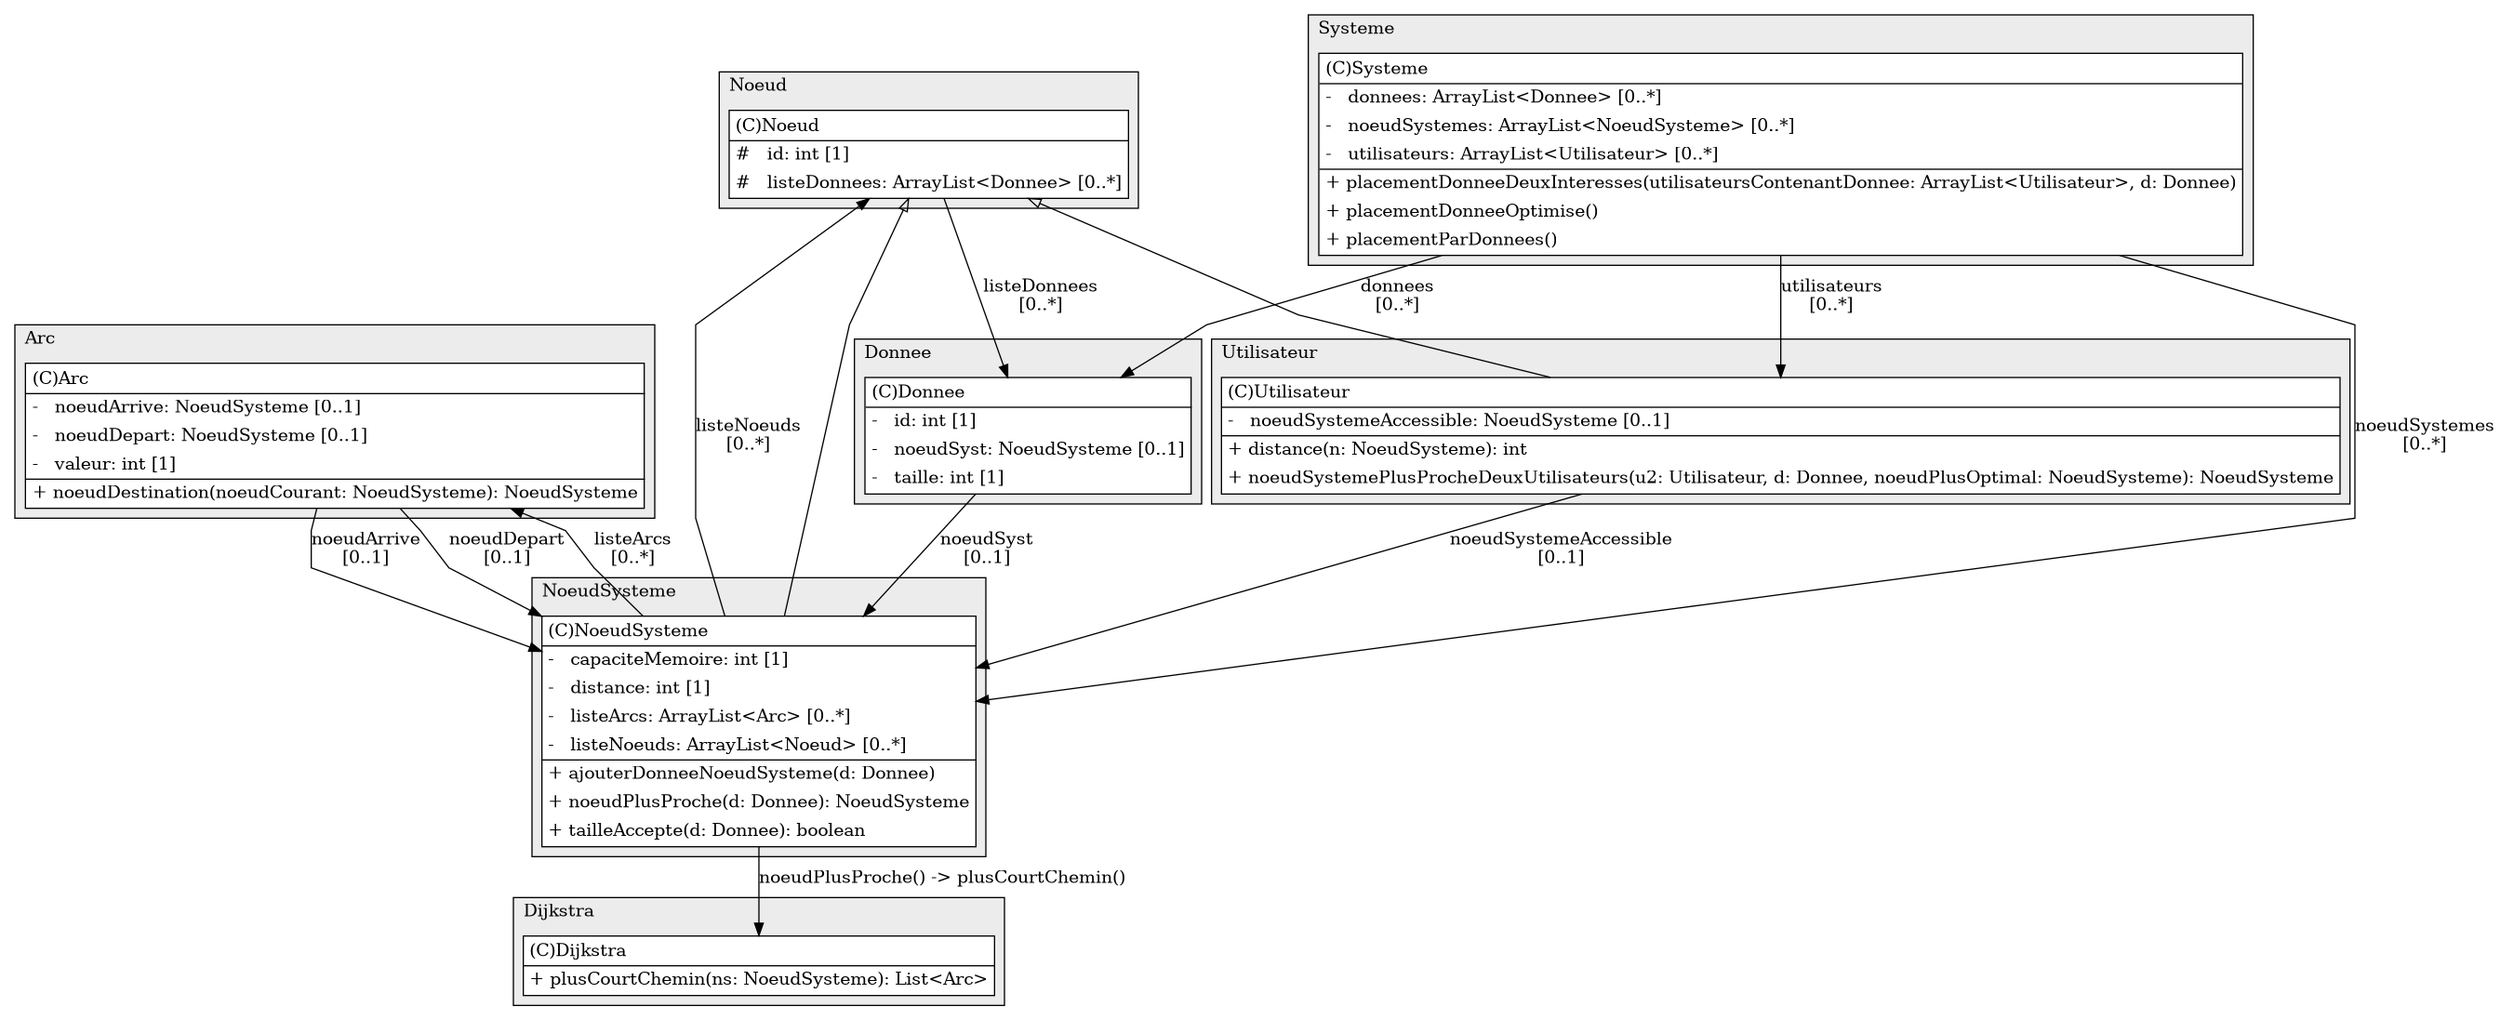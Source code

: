 @startuml

/' diagram meta data start
config=StructureConfiguration;
{
  "projectClassification": {
    "searchMode": "OpenProject", // OpenProject, AllProjects
    "includedProjects": "",
    "pathEndKeywords": "*.impl",
    "isClientPath": "",
    "isClientName": "",
    "isTestPath": "",
    "isTestName": "",
    "isMappingPath": "",
    "isMappingName": "",
    "isDataAccessPath": "",
    "isDataAccessName": "",
    "isDataStructurePath": "",
    "isDataStructureName": "",
    "isInterfaceStructuresPath": "",
    "isInterfaceStructuresName": "",
    "isEntryPointPath": "",
    "isEntryPointName": "",
    "treatFinalFieldsAsMandatory": false
  },
  "graphRestriction": {
    "classPackageExcludeFilter": "",
    "classPackageIncludeFilter": "",
    "classNameExcludeFilter": "",
    "classNameIncludeFilter": "",
    "methodNameExcludeFilter": "",
    "methodNameIncludeFilter": "",
    "removeByInheritance": "", // inheritance/annotation based filtering is done in a second step
    "removeByAnnotation": "",
    "removeByClassPackage": "", // cleanup the graph after inheritance/annotation based filtering is done
    "removeByClassName": "",
    "cutMappings": false,
    "cutEnum": true,
    "cutTests": true,
    "cutClient": true,
    "cutDataAccess": false,
    "cutInterfaceStructures": false,
    "cutDataStructures": false,
    "cutGetterAndSetter": true,
    "cutConstructors": true
  },
  "graphTraversal": {
    "forwardDepth": 6,
    "backwardDepth": 6,
    "classPackageExcludeFilter": "",
    "classPackageIncludeFilter": "",
    "classNameExcludeFilter": "",
    "classNameIncludeFilter": "",
    "methodNameExcludeFilter": "",
    "methodNameIncludeFilter": "",
    "hideMappings": false,
    "hideDataStructures": false,
    "hidePrivateMethods": true,
    "hideInterfaceCalls": true, // indirection: implementation -> interface (is hidden) -> implementation
    "onlyShowApplicationEntryPoints": false, // root node is included
    "useMethodCallsForStructureDiagram": "ForwardOnly" // ForwardOnly, BothDirections, No
  },
  "details": {
    "aggregation": "GroupByClass", // ByClass, GroupByClass, None
    "showClassGenericTypes": true,
    "showMethods": true,
    "showMethodParameterNames": true,
    "showMethodParameterTypes": true,
    "showMethodReturnType": true,
    "showPackageLevels": 2,
    "showDetailedClassStructure": true
  },
  "rootClass": "Systeme",
  "extensionCallbackMethod": "" // qualified.class.name#methodName - signature: public static String method(String)
}
diagram meta data end '/



digraph g {
    rankdir="TB"
    splines=polyline
    

'nodes 
subgraph cluster_1082121059 { 
   	label=Utilisateur
	labeljust=l
	fillcolor="#ececec"
	style=filled
   
   Utilisateur1082121059[
	label=<<TABLE BORDER="1" CELLBORDER="0" CELLPADDING="4" CELLSPACING="0">
<TR><TD ALIGN="LEFT" >(C)Utilisateur</TD></TR>
<HR/>
<TR><TD ALIGN="LEFT" >-   noeudSystemeAccessible: NoeudSysteme [0..1]</TD></TR>
<HR/>
<TR><TD ALIGN="LEFT" >+ distance(n: NoeudSysteme): int</TD></TR>
<TR><TD ALIGN="LEFT" >+ noeudSystemePlusProcheDeuxUtilisateurs(u2: Utilisateur, d: Donnee, noeudPlusOptimal: NoeudSysteme): NoeudSysteme</TD></TR>
</TABLE>>
	style=filled
	margin=0
	shape=plaintext
	fillcolor="#FFFFFF"
];
} 

subgraph cluster_1691732893 { 
   	label=NoeudSysteme
	labeljust=l
	fillcolor="#ececec"
	style=filled
   
   NoeudSysteme1691732893[
	label=<<TABLE BORDER="1" CELLBORDER="0" CELLPADDING="4" CELLSPACING="0">
<TR><TD ALIGN="LEFT" >(C)NoeudSysteme</TD></TR>
<HR/>
<TR><TD ALIGN="LEFT" >-   capaciteMemoire: int [1]</TD></TR>
<TR><TD ALIGN="LEFT" >-   distance: int [1]</TD></TR>
<TR><TD ALIGN="LEFT" >-   listeArcs: ArrayList&lt;Arc&gt; [0..*]</TD></TR>
<TR><TD ALIGN="LEFT" >-   listeNoeuds: ArrayList&lt;Noeud&gt; [0..*]</TD></TR>
<HR/>
<TR><TD ALIGN="LEFT" >+ ajouterDonneeNoeudSysteme(d: Donnee)</TD></TR>
<TR><TD ALIGN="LEFT" >+ noeudPlusProche(d: Donnee): NoeudSysteme</TD></TR>
<TR><TD ALIGN="LEFT" >+ tailleAccepte(d: Donnee): boolean</TD></TR>
</TABLE>>
	style=filled
	margin=0
	shape=plaintext
	fillcolor="#FFFFFF"
];
} 

subgraph cluster_2052679051 { 
   	label=Donnee
	labeljust=l
	fillcolor="#ececec"
	style=filled
   
   Donnee2052679051[
	label=<<TABLE BORDER="1" CELLBORDER="0" CELLPADDING="4" CELLSPACING="0">
<TR><TD ALIGN="LEFT" >(C)Donnee</TD></TR>
<HR/>
<TR><TD ALIGN="LEFT" >-   id: int [1]</TD></TR>
<TR><TD ALIGN="LEFT" >-   noeudSyst: NoeudSysteme [0..1]</TD></TR>
<TR><TD ALIGN="LEFT" >-   taille: int [1]</TD></TR>
</TABLE>>
	style=filled
	margin=0
	shape=plaintext
	fillcolor="#FFFFFF"
];
} 

subgraph cluster_66098 { 
   	label=Arc
	labeljust=l
	fillcolor="#ececec"
	style=filled
   
   Arc66098[
	label=<<TABLE BORDER="1" CELLBORDER="0" CELLPADDING="4" CELLSPACING="0">
<TR><TD ALIGN="LEFT" >(C)Arc</TD></TR>
<HR/>
<TR><TD ALIGN="LEFT" >-   noeudArrive: NoeudSysteme [0..1]</TD></TR>
<TR><TD ALIGN="LEFT" >-   noeudDepart: NoeudSysteme [0..1]</TD></TR>
<TR><TD ALIGN="LEFT" >-   valeur: int [1]</TD></TR>
<HR/>
<TR><TD ALIGN="LEFT" >+ noeudDestination(noeudCourant: NoeudSysteme): NoeudSysteme</TD></TR>
</TABLE>>
	style=filled
	margin=0
	shape=plaintext
	fillcolor="#FFFFFF"
];
} 

subgraph cluster_72717322 { 
   	label=Systeme
	labeljust=l
	fillcolor="#ececec"
	style=filled
   
   Systeme72717322[
	label=<<TABLE BORDER="1" CELLBORDER="0" CELLPADDING="4" CELLSPACING="0">
<TR><TD ALIGN="LEFT" >(C)Systeme</TD></TR>
<HR/>
<TR><TD ALIGN="LEFT" >-   donnees: ArrayList&lt;Donnee&gt; [0..*]</TD></TR>
<TR><TD ALIGN="LEFT" >-   noeudSystemes: ArrayList&lt;NoeudSysteme&gt; [0..*]</TD></TR>
<TR><TD ALIGN="LEFT" >-   utilisateurs: ArrayList&lt;Utilisateur&gt; [0..*]</TD></TR>
<HR/>
<TR><TD ALIGN="LEFT" >+ placementDonneeDeuxInteresses(utilisateursContenantDonnee: ArrayList&lt;Utilisateur&gt;, d: Donnee)</TD></TR>
<TR><TD ALIGN="LEFT" >+ placementDonneeOptimise()</TD></TR>
<TR><TD ALIGN="LEFT" >+ placementParDonnees()</TD></TR>
</TABLE>>
	style=filled
	margin=0
	shape=plaintext
	fillcolor="#FFFFFF"
];
} 

subgraph cluster_75442227 { 
   	label=Noeud
	labeljust=l
	fillcolor="#ececec"
	style=filled
   
   Noeud75442227[
	label=<<TABLE BORDER="1" CELLBORDER="0" CELLPADDING="4" CELLSPACING="0">
<TR><TD ALIGN="LEFT" >(C)Noeud</TD></TR>
<HR/>
<TR><TD ALIGN="LEFT" >#   id: int [1]</TD></TR>
<TR><TD ALIGN="LEFT" >#   listeDonnees: ArrayList&lt;Donnee&gt; [0..*]</TD></TR>
</TABLE>>
	style=filled
	margin=0
	shape=plaintext
	fillcolor="#FFFFFF"
];
} 

subgraph cluster_87672310 { 
   	label=Dijkstra
	labeljust=l
	fillcolor="#ececec"
	style=filled
   
   Dijkstra87672310[
	label=<<TABLE BORDER="1" CELLBORDER="0" CELLPADDING="4" CELLSPACING="0">
<TR><TD ALIGN="LEFT" >(C)Dijkstra</TD></TR>
<HR/>
<TR><TD ALIGN="LEFT" >+ plusCourtChemin(ns: NoeudSysteme): List&lt;Arc&gt;</TD></TR>
</TABLE>>
	style=filled
	margin=0
	shape=plaintext
	fillcolor="#FFFFFF"
];
} 

'edges    
Arc66098 -> NoeudSysteme1691732893[label="noeudArrive
[0..1]"];
Arc66098 -> NoeudSysteme1691732893[label="noeudDepart
[0..1]"];
Donnee2052679051 -> NoeudSysteme1691732893[label="noeudSyst
[0..1]"];
Noeud75442227 -> Donnee2052679051[label="listeDonnees
[0..*]"];
Noeud75442227 -> NoeudSysteme1691732893[arrowhead=none, arrowtail=empty, dir=both];
Noeud75442227 -> Utilisateur1082121059[arrowhead=none, arrowtail=empty, dir=both];
NoeudSysteme1691732893 -> Arc66098[label="listeArcs
[0..*]"];
NoeudSysteme1691732893 -> Dijkstra87672310[label="noeudPlusProche() -> plusCourtChemin()"];
NoeudSysteme1691732893 -> Noeud75442227[label="listeNoeuds
[0..*]"];
Systeme72717322 -> Donnee2052679051[label="donnees
[0..*]"];
Systeme72717322 -> NoeudSysteme1691732893[label="noeudSystemes
[0..*]"];
Systeme72717322 -> Utilisateur1082121059[label="utilisateurs
[0..*]"];
Utilisateur1082121059 -> NoeudSysteme1691732893[label="noeudSystemeAccessible
[0..1]"];
    
}
@enduml